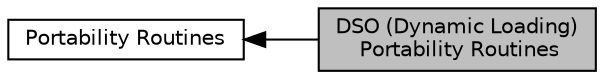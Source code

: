 digraph "DSO (Dynamic Loading) Portability Routines"
{
  edge [fontname="Helvetica",fontsize="10",labelfontname="Helvetica",labelfontsize="10"];
  node [fontname="Helvetica",fontsize="10",shape=box];
  rankdir=LR;
  Node1 [label="DSO (Dynamic Loading)\l Portability Routines",height=0.2,width=0.4,color="black", fillcolor="grey75", style="filled", fontcolor="black",tooltip=" "];
  Node2 [label="Portability Routines",height=0.2,width=0.4,color="black", fillcolor="white", style="filled",URL="$group__apr__portabile.html",tooltip=" "];
  Node2->Node1 [shape=plaintext, dir="back", style="solid"];
}
